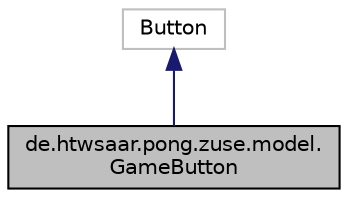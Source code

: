 digraph "de.htwsaar.pong.zuse.model.GameButton"
{
 // LATEX_PDF_SIZE
  edge [fontname="Helvetica",fontsize="10",labelfontname="Helvetica",labelfontsize="10"];
  node [fontname="Helvetica",fontsize="10",shape=record];
  Node1 [label="de.htwsaar.pong.zuse.model.\lGameButton",height=0.2,width=0.4,color="black", fillcolor="grey75", style="filled", fontcolor="black",tooltip="Klasse GameButton repräsentiert einen Knopf im Spiel mit gewissen Attributen."];
  Node2 -> Node1 [dir="back",color="midnightblue",fontsize="10",style="solid"];
  Node2 [label="Button",height=0.2,width=0.4,color="grey75", fillcolor="white", style="filled",tooltip=" "];
}
